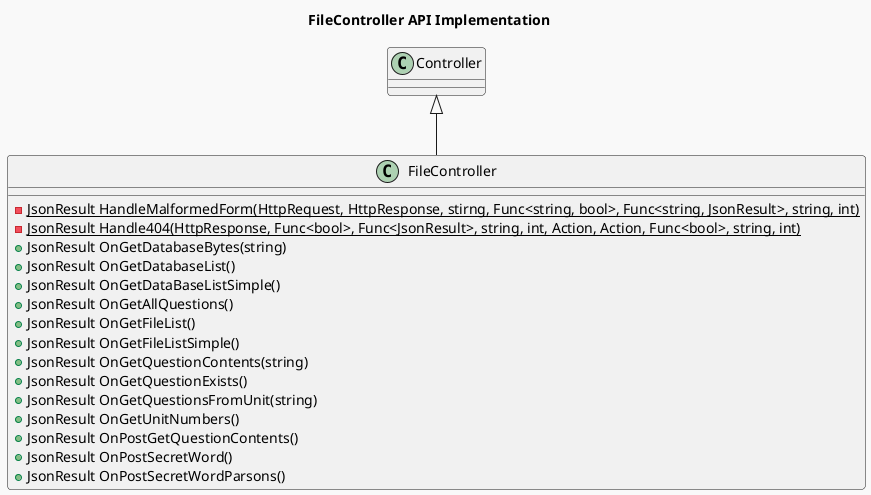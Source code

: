 @startuml FileController API Implementation
!theme mars
skinparam component {
    FontColor<<transparent>> transparent
    BorderColor<<transparent>> transparent
    BackgroundColor<<transparent>> transparent
    FontSize<<transparent>> 0
}

title FileController API Implementation

class FileController extends Controller {
	- {static} JsonResult HandleMalformedForm(HttpRequest, HttpResponse, stirng, Func<string, bool>, Func<string, JsonResult>, string, int)
	- {static} JsonResult Handle404(HttpResponse, Func<bool>, Func<JsonResult>, string, int, Action, Action, Func<bool>, string, int)
	+ JsonResult OnGetDatabaseBytes(string)
	+ JsonResult OnGetDatabaseList()
	+ JsonResult OnGetDataBaseListSimple()
	+ JsonResult OnGetAllQuestions()
	+ JsonResult OnGetFileList()
	+ JsonResult OnGetFileListSimple()
	+ JsonResult OnGetQuestionContents(string)
	+ JsonResult OnGetQuestionExists()
	+ JsonResult OnGetQuestionsFromUnit(string)
	+ JsonResult OnGetUnitNumbers()
	+ JsonResult OnPostGetQuestionContents()
	+ JsonResult OnPostSecretWord()
	+ JsonResult OnPostSecretWordParsons()
}

@enduml
